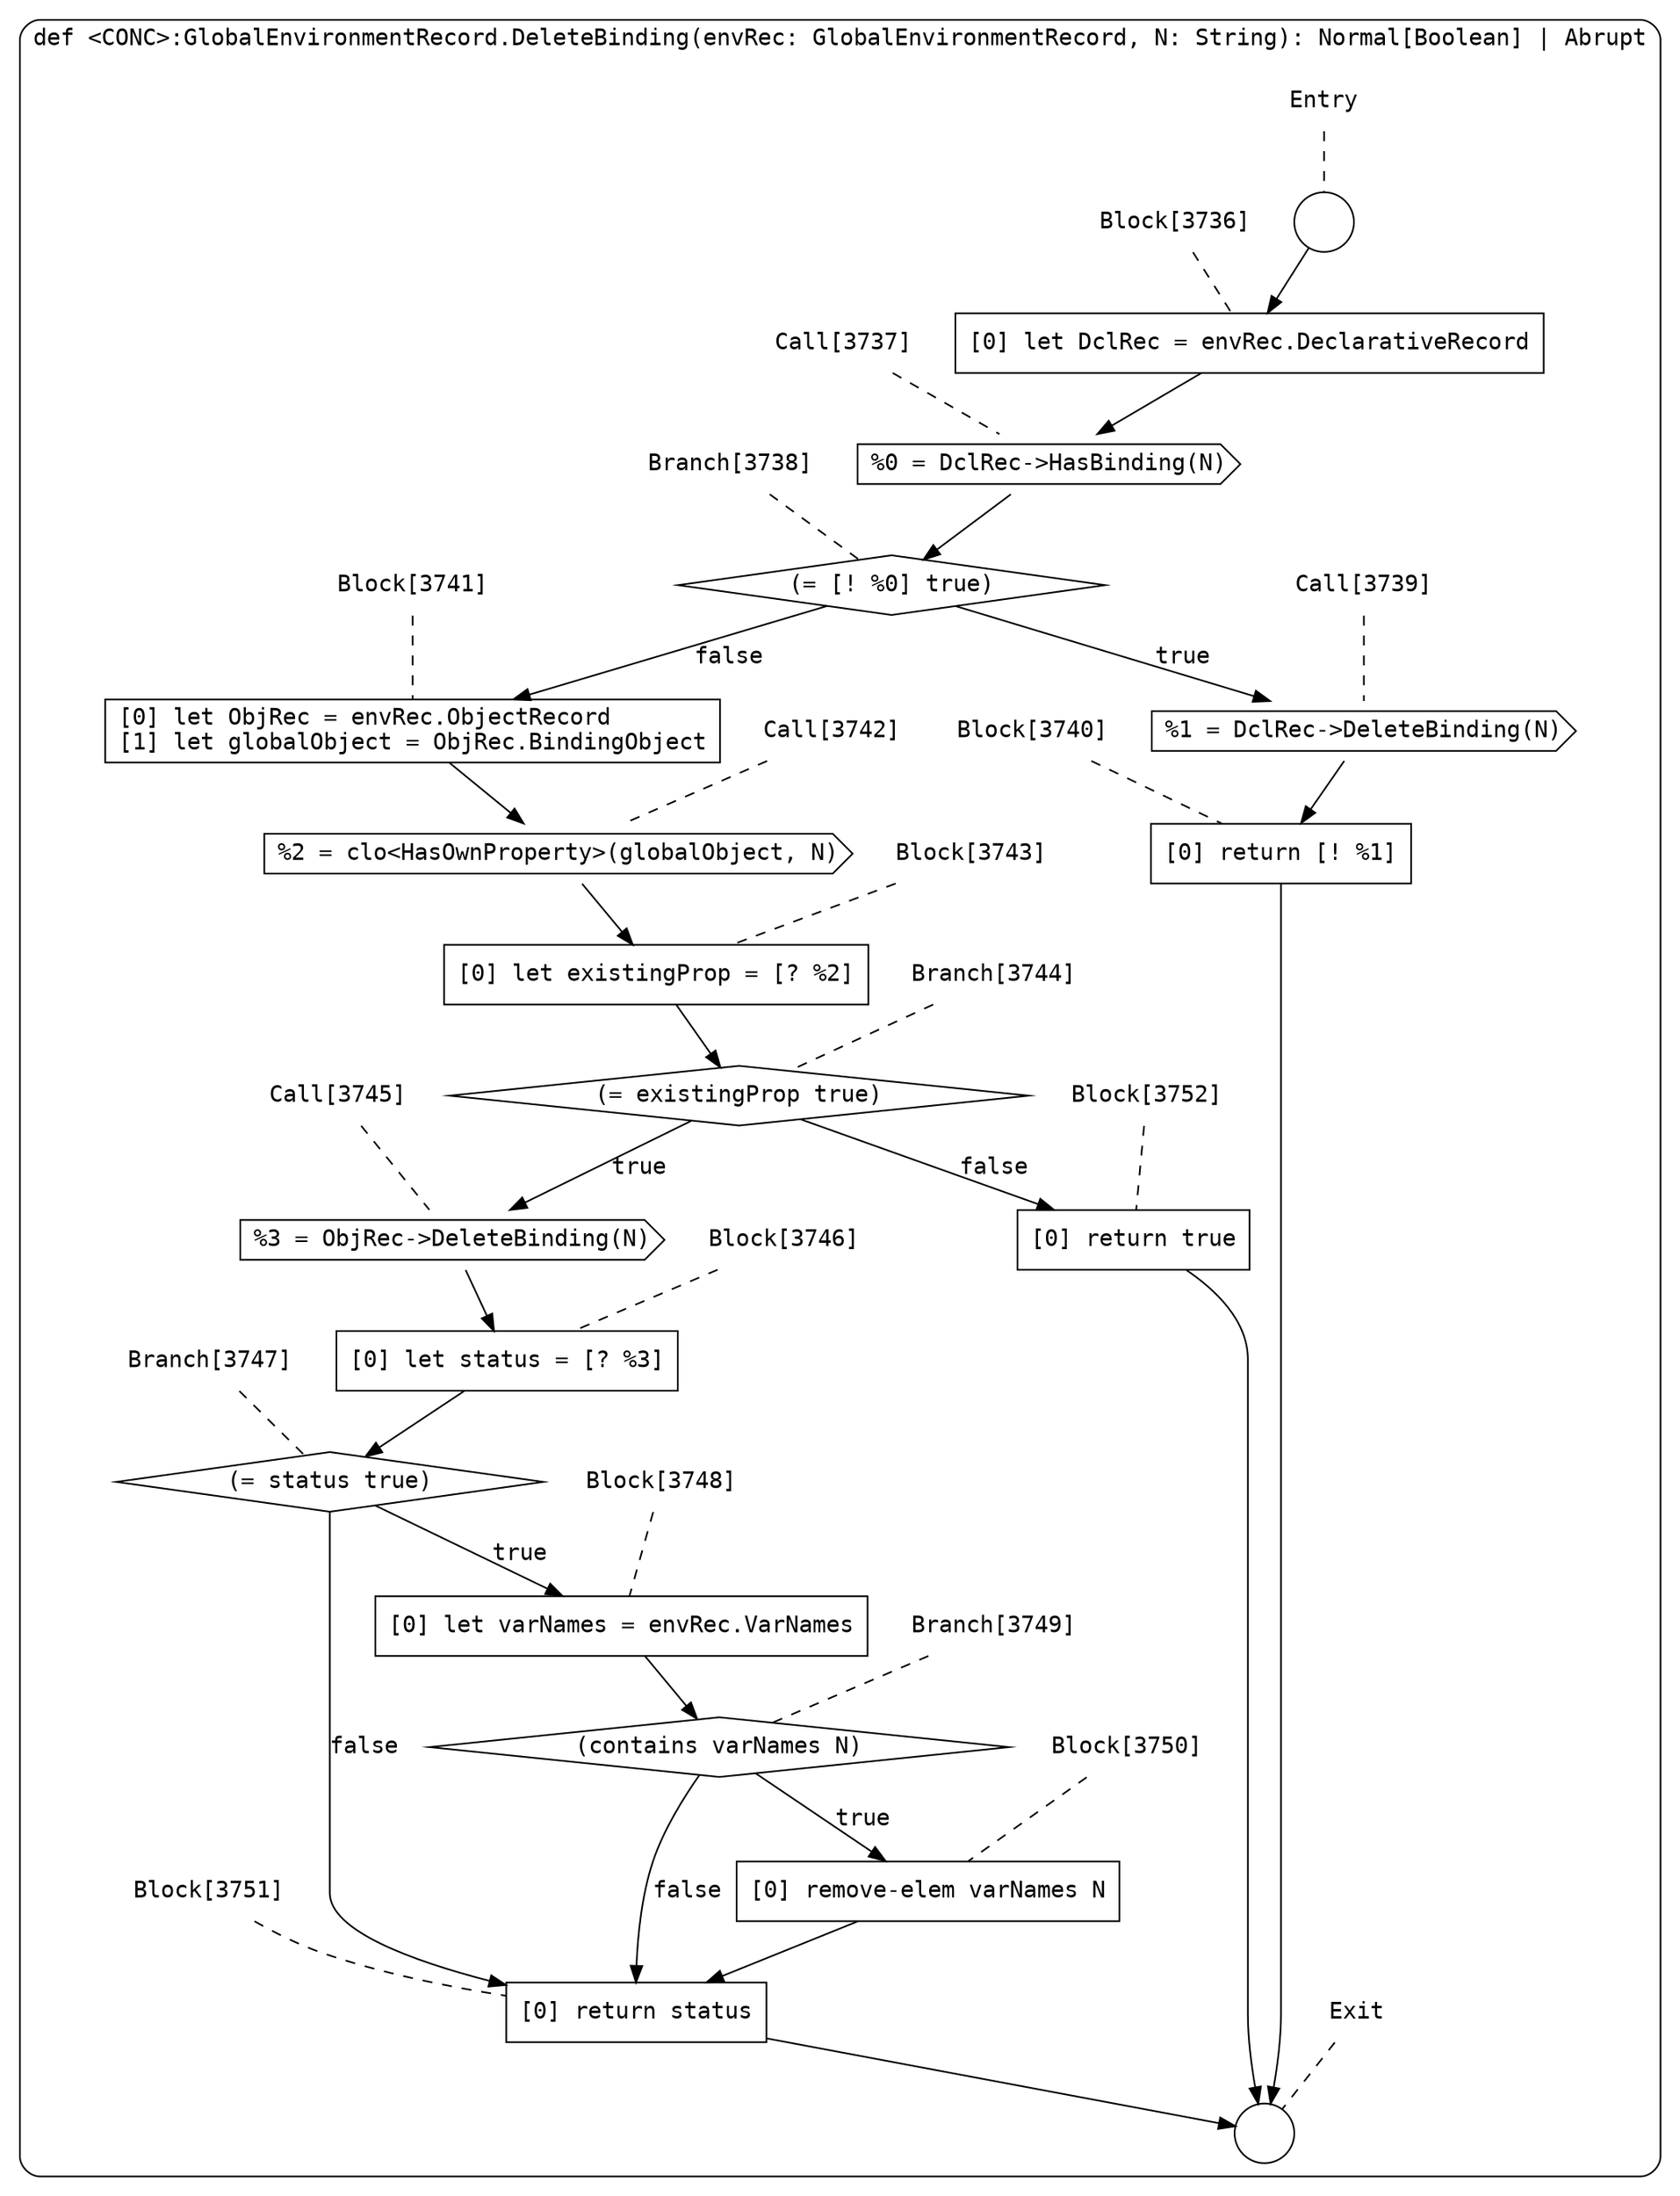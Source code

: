 digraph {
  graph [fontname = "Consolas"]
  node [fontname = "Consolas"]
  edge [fontname = "Consolas"]
  subgraph cluster1004 {
    label = "def <CONC>:GlobalEnvironmentRecord.DeleteBinding(envRec: GlobalEnvironmentRecord, N: String): Normal[Boolean] | Abrupt"
    style = rounded
    cluster1004_entry_name [shape=none, label=<<font color="black">Entry</font>>]
    cluster1004_entry_name -> cluster1004_entry [arrowhead=none, color="black", style=dashed]
    cluster1004_entry [shape=circle label=" " color="black" fillcolor="white" style=filled]
    cluster1004_entry -> node3736 [color="black"]
    cluster1004_exit_name [shape=none, label=<<font color="black">Exit</font>>]
    cluster1004_exit_name -> cluster1004_exit [arrowhead=none, color="black", style=dashed]
    cluster1004_exit [shape=circle label=" " color="black" fillcolor="white" style=filled]
    node3736_name [shape=none, label=<<font color="black">Block[3736]</font>>]
    node3736_name -> node3736 [arrowhead=none, color="black", style=dashed]
    node3736 [shape=box, label=<<font color="black">[0] let DclRec = envRec.DeclarativeRecord<BR ALIGN="LEFT"/></font>> color="black" fillcolor="white", style=filled]
    node3736 -> node3737 [color="black"]
    node3737_name [shape=none, label=<<font color="black">Call[3737]</font>>]
    node3737_name -> node3737 [arrowhead=none, color="black", style=dashed]
    node3737 [shape=cds, label=<<font color="black">%0 = DclRec-&gt;HasBinding(N)</font>> color="black" fillcolor="white", style=filled]
    node3737 -> node3738 [color="black"]
    node3738_name [shape=none, label=<<font color="black">Branch[3738]</font>>]
    node3738_name -> node3738 [arrowhead=none, color="black", style=dashed]
    node3738 [shape=diamond, label=<<font color="black">(= [! %0] true)</font>> color="black" fillcolor="white", style=filled]
    node3738 -> node3739 [label=<<font color="black">true</font>> color="black"]
    node3738 -> node3741 [label=<<font color="black">false</font>> color="black"]
    node3739_name [shape=none, label=<<font color="black">Call[3739]</font>>]
    node3739_name -> node3739 [arrowhead=none, color="black", style=dashed]
    node3739 [shape=cds, label=<<font color="black">%1 = DclRec-&gt;DeleteBinding(N)</font>> color="black" fillcolor="white", style=filled]
    node3739 -> node3740 [color="black"]
    node3741_name [shape=none, label=<<font color="black">Block[3741]</font>>]
    node3741_name -> node3741 [arrowhead=none, color="black", style=dashed]
    node3741 [shape=box, label=<<font color="black">[0] let ObjRec = envRec.ObjectRecord<BR ALIGN="LEFT"/>[1] let globalObject = ObjRec.BindingObject<BR ALIGN="LEFT"/></font>> color="black" fillcolor="white", style=filled]
    node3741 -> node3742 [color="black"]
    node3740_name [shape=none, label=<<font color="black">Block[3740]</font>>]
    node3740_name -> node3740 [arrowhead=none, color="black", style=dashed]
    node3740 [shape=box, label=<<font color="black">[0] return [! %1]<BR ALIGN="LEFT"/></font>> color="black" fillcolor="white", style=filled]
    node3740 -> cluster1004_exit [color="black"]
    node3742_name [shape=none, label=<<font color="black">Call[3742]</font>>]
    node3742_name -> node3742 [arrowhead=none, color="black", style=dashed]
    node3742 [shape=cds, label=<<font color="black">%2 = clo&lt;HasOwnProperty&gt;(globalObject, N)</font>> color="black" fillcolor="white", style=filled]
    node3742 -> node3743 [color="black"]
    node3743_name [shape=none, label=<<font color="black">Block[3743]</font>>]
    node3743_name -> node3743 [arrowhead=none, color="black", style=dashed]
    node3743 [shape=box, label=<<font color="black">[0] let existingProp = [? %2]<BR ALIGN="LEFT"/></font>> color="black" fillcolor="white", style=filled]
    node3743 -> node3744 [color="black"]
    node3744_name [shape=none, label=<<font color="black">Branch[3744]</font>>]
    node3744_name -> node3744 [arrowhead=none, color="black", style=dashed]
    node3744 [shape=diamond, label=<<font color="black">(= existingProp true)</font>> color="black" fillcolor="white", style=filled]
    node3744 -> node3745 [label=<<font color="black">true</font>> color="black"]
    node3744 -> node3752 [label=<<font color="black">false</font>> color="black"]
    node3745_name [shape=none, label=<<font color="black">Call[3745]</font>>]
    node3745_name -> node3745 [arrowhead=none, color="black", style=dashed]
    node3745 [shape=cds, label=<<font color="black">%3 = ObjRec-&gt;DeleteBinding(N)</font>> color="black" fillcolor="white", style=filled]
    node3745 -> node3746 [color="black"]
    node3752_name [shape=none, label=<<font color="black">Block[3752]</font>>]
    node3752_name -> node3752 [arrowhead=none, color="black", style=dashed]
    node3752 [shape=box, label=<<font color="black">[0] return true<BR ALIGN="LEFT"/></font>> color="black" fillcolor="white", style=filled]
    node3752 -> cluster1004_exit [color="black"]
    node3746_name [shape=none, label=<<font color="black">Block[3746]</font>>]
    node3746_name -> node3746 [arrowhead=none, color="black", style=dashed]
    node3746 [shape=box, label=<<font color="black">[0] let status = [? %3]<BR ALIGN="LEFT"/></font>> color="black" fillcolor="white", style=filled]
    node3746 -> node3747 [color="black"]
    node3747_name [shape=none, label=<<font color="black">Branch[3747]</font>>]
    node3747_name -> node3747 [arrowhead=none, color="black", style=dashed]
    node3747 [shape=diamond, label=<<font color="black">(= status true)</font>> color="black" fillcolor="white", style=filled]
    node3747 -> node3748 [label=<<font color="black">true</font>> color="black"]
    node3747 -> node3751 [label=<<font color="black">false</font>> color="black"]
    node3748_name [shape=none, label=<<font color="black">Block[3748]</font>>]
    node3748_name -> node3748 [arrowhead=none, color="black", style=dashed]
    node3748 [shape=box, label=<<font color="black">[0] let varNames = envRec.VarNames<BR ALIGN="LEFT"/></font>> color="black" fillcolor="white", style=filled]
    node3748 -> node3749 [color="black"]
    node3751_name [shape=none, label=<<font color="black">Block[3751]</font>>]
    node3751_name -> node3751 [arrowhead=none, color="black", style=dashed]
    node3751 [shape=box, label=<<font color="black">[0] return status<BR ALIGN="LEFT"/></font>> color="black" fillcolor="white", style=filled]
    node3751 -> cluster1004_exit [color="black"]
    node3749_name [shape=none, label=<<font color="black">Branch[3749]</font>>]
    node3749_name -> node3749 [arrowhead=none, color="black", style=dashed]
    node3749 [shape=diamond, label=<<font color="black">(contains varNames N)</font>> color="black" fillcolor="white", style=filled]
    node3749 -> node3750 [label=<<font color="black">true</font>> color="black"]
    node3749 -> node3751 [label=<<font color="black">false</font>> color="black"]
    node3750_name [shape=none, label=<<font color="black">Block[3750]</font>>]
    node3750_name -> node3750 [arrowhead=none, color="black", style=dashed]
    node3750 [shape=box, label=<<font color="black">[0] remove-elem varNames N<BR ALIGN="LEFT"/></font>> color="black" fillcolor="white", style=filled]
    node3750 -> node3751 [color="black"]
  }
}